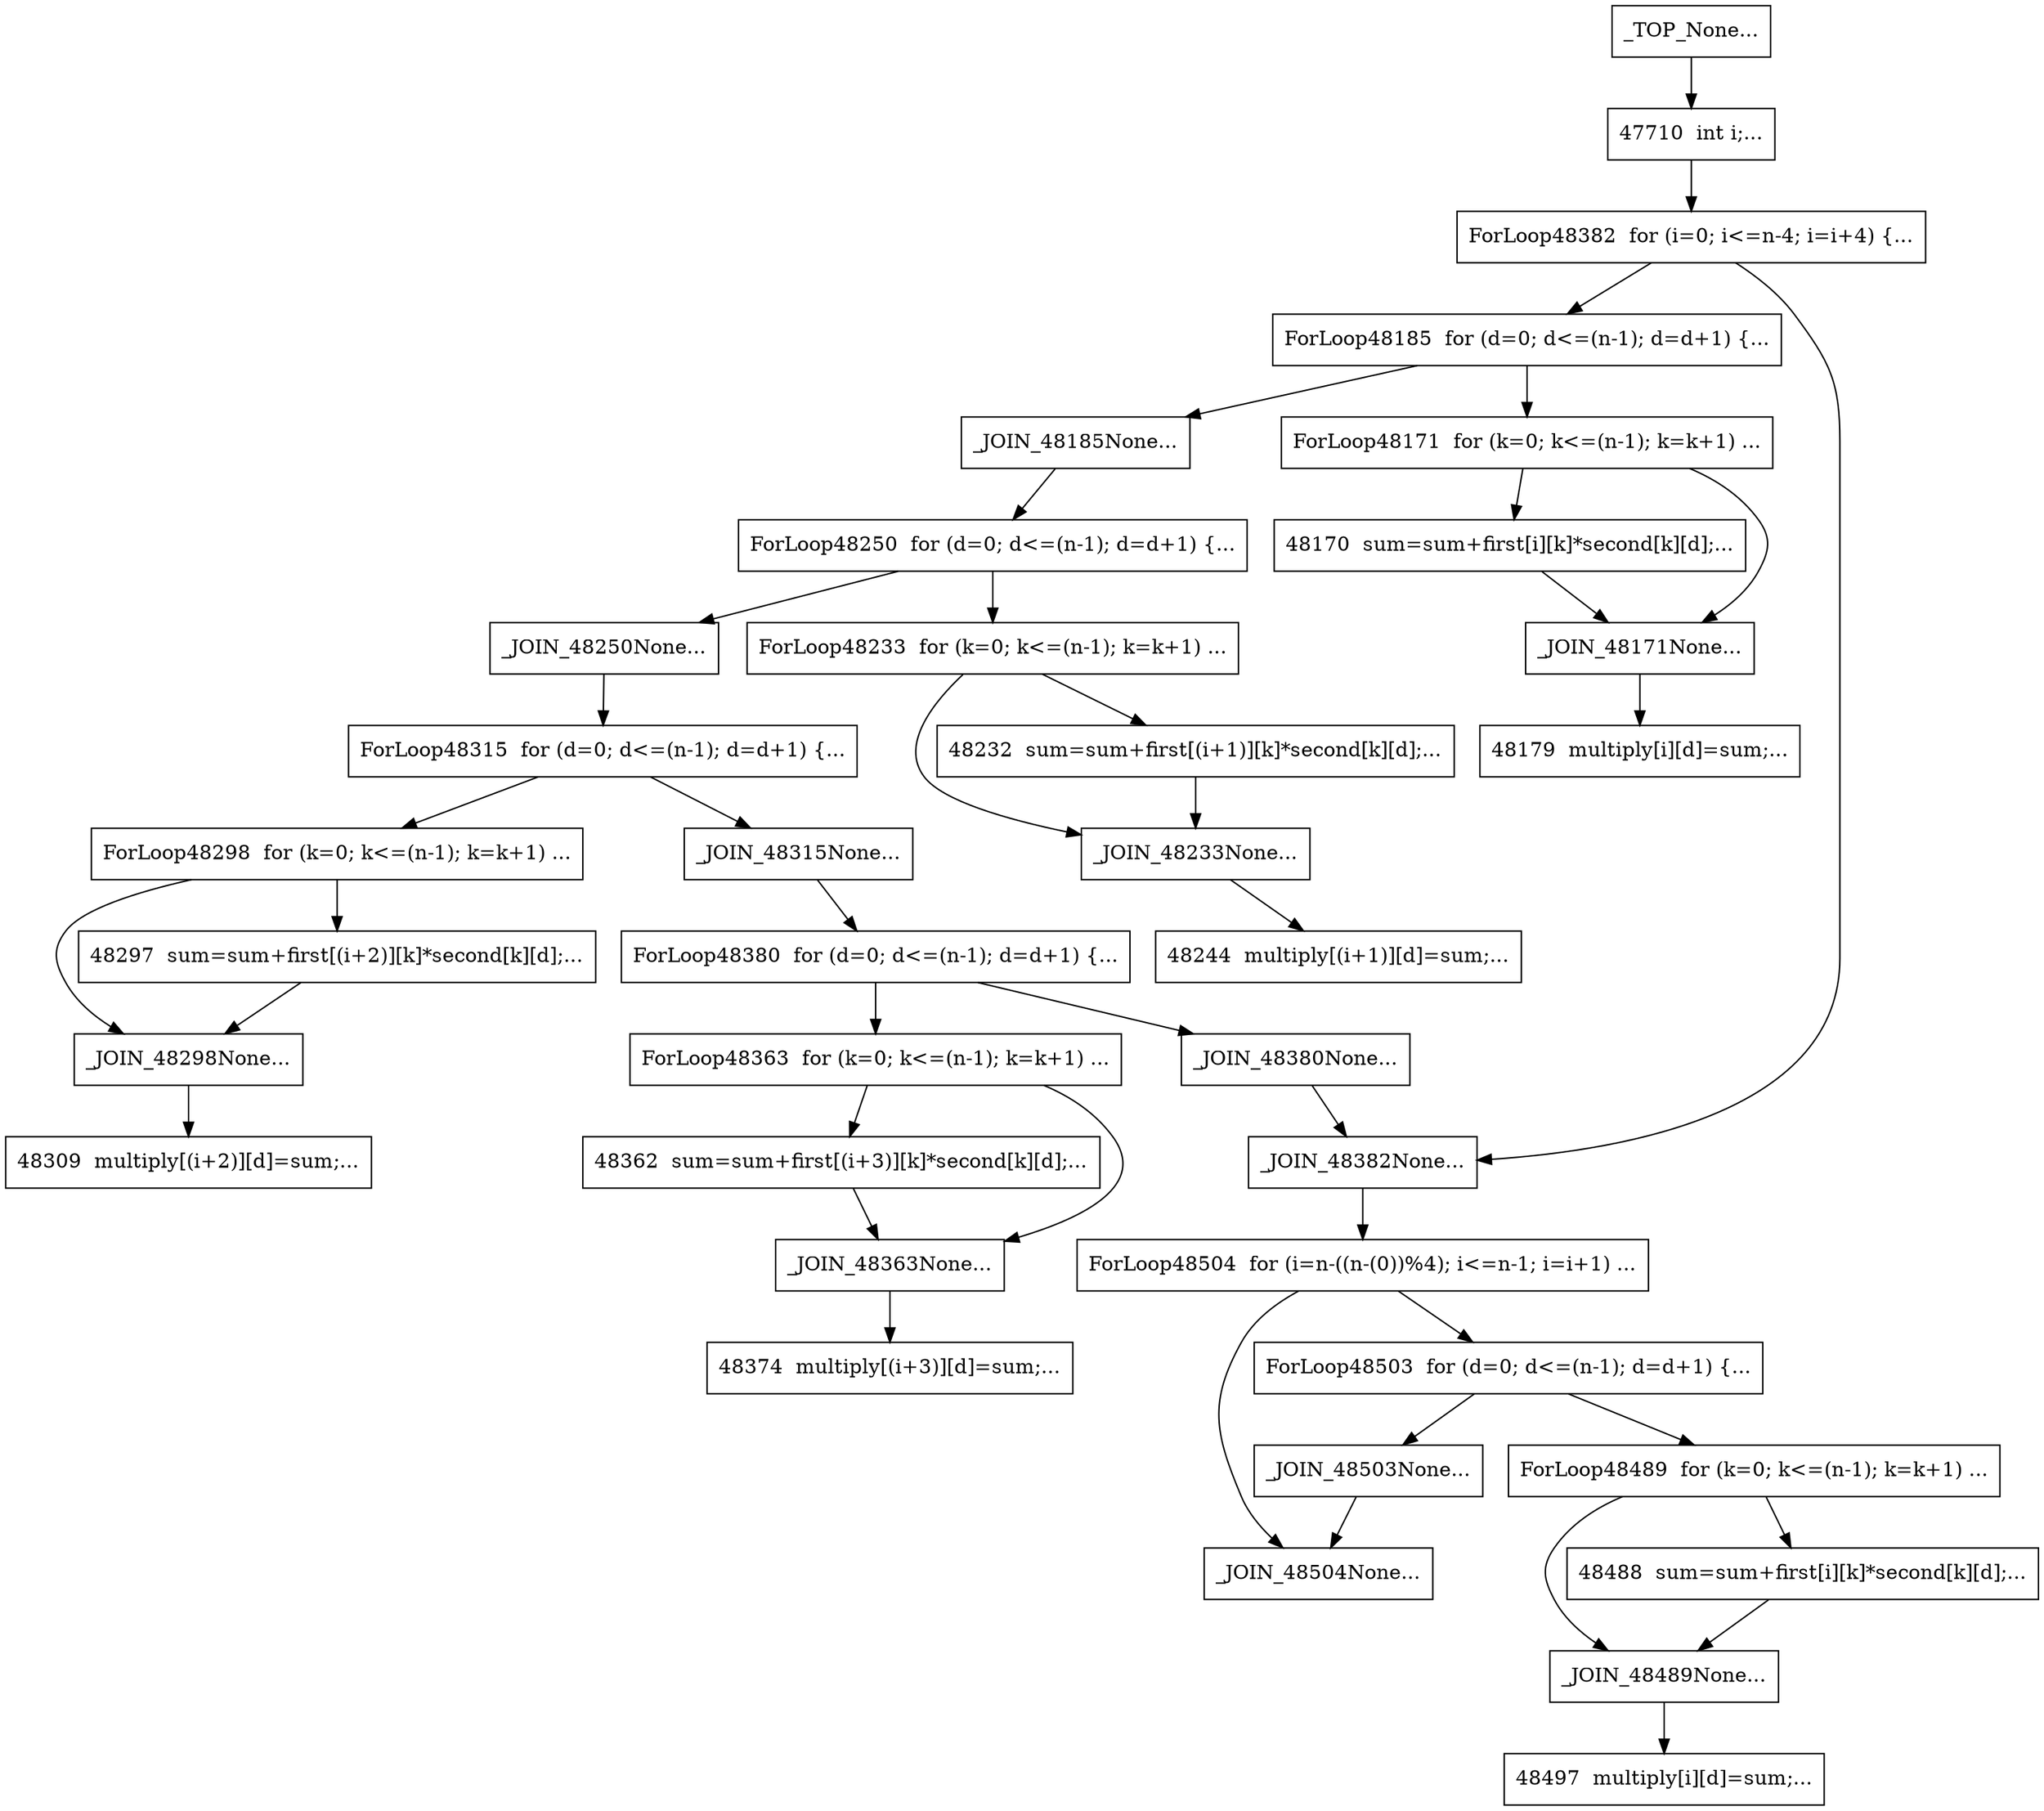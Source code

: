digraph CFG {
	_JOIN_48315 [label="_JOIN_48315None...",shape=box];
	_JOIN_48315 -> ForLoop48380;
	_JOIN_48233 [label="_JOIN_48233None...",shape=box];
	_JOIN_48233 -> 48244;
	ForLoop48250 [label="ForLoop48250  for (d=0; d<=(n-1); d=d+1) {...",shape=box];
	ForLoop48250 -> ForLoop48233;
	ForLoop48250 -> _JOIN_48250;
	47710 [label="47710  int i;...",shape=box];
	47710 -> ForLoop48382;
	48374 [label="48374  multiply[(i+3)][d]=sum;...",shape=box];
	_JOIN_48250 [label="_JOIN_48250None...",shape=box];
	_JOIN_48250 -> ForLoop48315;
	ForLoop48233 [label="ForLoop48233  for (k=0; k<=(n-1); k=k+1) ...",shape=box];
	ForLoop48233 -> 48232;
	ForLoop48233 -> _JOIN_48233;
	48170 [label="48170  sum=sum+first[i][k]*second[k][d];...",shape=box];
	48170 -> _JOIN_48171;
	ForLoop48171 [label="ForLoop48171  for (k=0; k<=(n-1); k=k+1) ...",shape=box];
	ForLoop48171 -> 48170;
	ForLoop48171 -> _JOIN_48171;
	48297 [label="48297  sum=sum+first[(i+2)][k]*second[k][d];...",shape=box];
	48297 -> _JOIN_48298;
	48179 [label="48179  multiply[i][d]=sum;...",shape=box];
	_TOP_ [label="_TOP_None...",shape=box];
	_TOP_ -> 47710;
	ForLoop48298 [label="ForLoop48298  for (k=0; k<=(n-1); k=k+1) ...",shape=box];
	ForLoop48298 -> 48297;
	ForLoop48298 -> _JOIN_48298;
	ForLoop48315 [label="ForLoop48315  for (d=0; d<=(n-1); d=d+1) {...",shape=box];
	ForLoop48315 -> ForLoop48298;
	ForLoop48315 -> _JOIN_48315;
	_JOIN_48298 [label="_JOIN_48298None...",shape=box];
	_JOIN_48298 -> 48309;
	48488 [label="48488  sum=sum+first[i][k]*second[k][d];...",shape=box];
	48488 -> _JOIN_48489;
	48362 [label="48362  sum=sum+first[(i+3)][k]*second[k][d];...",shape=box];
	48362 -> _JOIN_48363;
	48244 [label="48244  multiply[(i+1)][d]=sum;...",shape=box];
	ForLoop48382 [label="ForLoop48382  for (i=0; i<=n-4; i=i+4) {...",shape=box];
	ForLoop48382 -> ForLoop48185;
	ForLoop48382 -> _JOIN_48382;
	ForLoop48380 [label="ForLoop48380  for (d=0; d<=(n-1); d=d+1) {...",shape=box];
	ForLoop48380 -> ForLoop48363;
	ForLoop48380 -> _JOIN_48380;
	_JOIN_48489 [label="_JOIN_48489None...",shape=box];
	_JOIN_48489 -> 48497;
	48232 [label="48232  sum=sum+first[(i+1)][k]*second[k][d];...",shape=box];
	48232 -> _JOIN_48233;
	ForLoop48503 [label="ForLoop48503  for (d=0; d<=(n-1); d=d+1) {...",shape=box];
	ForLoop48503 -> ForLoop48489;
	ForLoop48503 -> _JOIN_48503;
	ForLoop48504 [label="ForLoop48504  for (i=n-((n-(0))%4); i<=n-1; i=i+1) ...",shape=box];
	ForLoop48504 -> ForLoop48503;
	ForLoop48504 -> _JOIN_48504;
	ForLoop48489 [label="ForLoop48489  for (k=0; k<=(n-1); k=k+1) ...",shape=box];
	ForLoop48489 -> 48488;
	ForLoop48489 -> _JOIN_48489;
	ForLoop48185 [label="ForLoop48185  for (d=0; d<=(n-1); d=d+1) {...",shape=box];
	ForLoop48185 -> ForLoop48171;
	ForLoop48185 -> _JOIN_48185;
	_JOIN_48363 [label="_JOIN_48363None...",shape=box];
	_JOIN_48363 -> 48374;
	_JOIN_48504 [label="_JOIN_48504None...",shape=box];
	_JOIN_48171 [label="_JOIN_48171None...",shape=box];
	_JOIN_48171 -> 48179;
	_JOIN_48380 [label="_JOIN_48380None...",shape=box];
	_JOIN_48380 -> _JOIN_48382;
	48497 [label="48497  multiply[i][d]=sum;...",shape=box];
	48309 [label="48309  multiply[(i+2)][d]=sum;...",shape=box];
	ForLoop48363 [label="ForLoop48363  for (k=0; k<=(n-1); k=k+1) ...",shape=box];
	ForLoop48363 -> 48362;
	ForLoop48363 -> _JOIN_48363;
	_JOIN_48503 [label="_JOIN_48503None...",shape=box];
	_JOIN_48503 -> _JOIN_48504;
	_JOIN_48382 [label="_JOIN_48382None...",shape=box];
	_JOIN_48382 -> ForLoop48504;
	_JOIN_48185 [label="_JOIN_48185None...",shape=box];
	_JOIN_48185 -> ForLoop48250;

}
